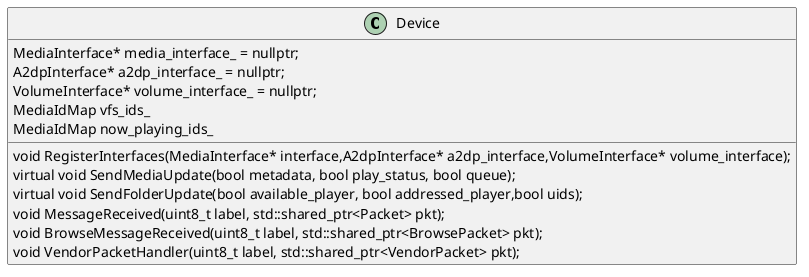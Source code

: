 @startuml

class Device {
  {method}void RegisterInterfaces(MediaInterface* interface,A2dpInterface* a2dp_interface,VolumeInterface* volume_interface);
  {method}virtual void SendMediaUpdate(bool metadata, bool play_status, bool queue);
  {method}virtual void SendFolderUpdate(bool available_player, bool addressed_player,bool uids);
  {method}void MessageReceived(uint8_t label, std::shared_ptr<Packet> pkt);
  {method}void BrowseMessageReceived(uint8_t label, std::shared_ptr<BrowsePacket> pkt);
  {method}void VendorPacketHandler(uint8_t label, std::shared_ptr<VendorPacket> pkt);
  {field}MediaInterface* media_interface_ = nullptr;
  {field}A2dpInterface* a2dp_interface_ = nullptr;
  {field}VolumeInterface* volume_interface_ = nullptr;
  {field}MediaIdMap vfs_ids_
  {field}MediaIdMap now_playing_ids_
}

@enduml